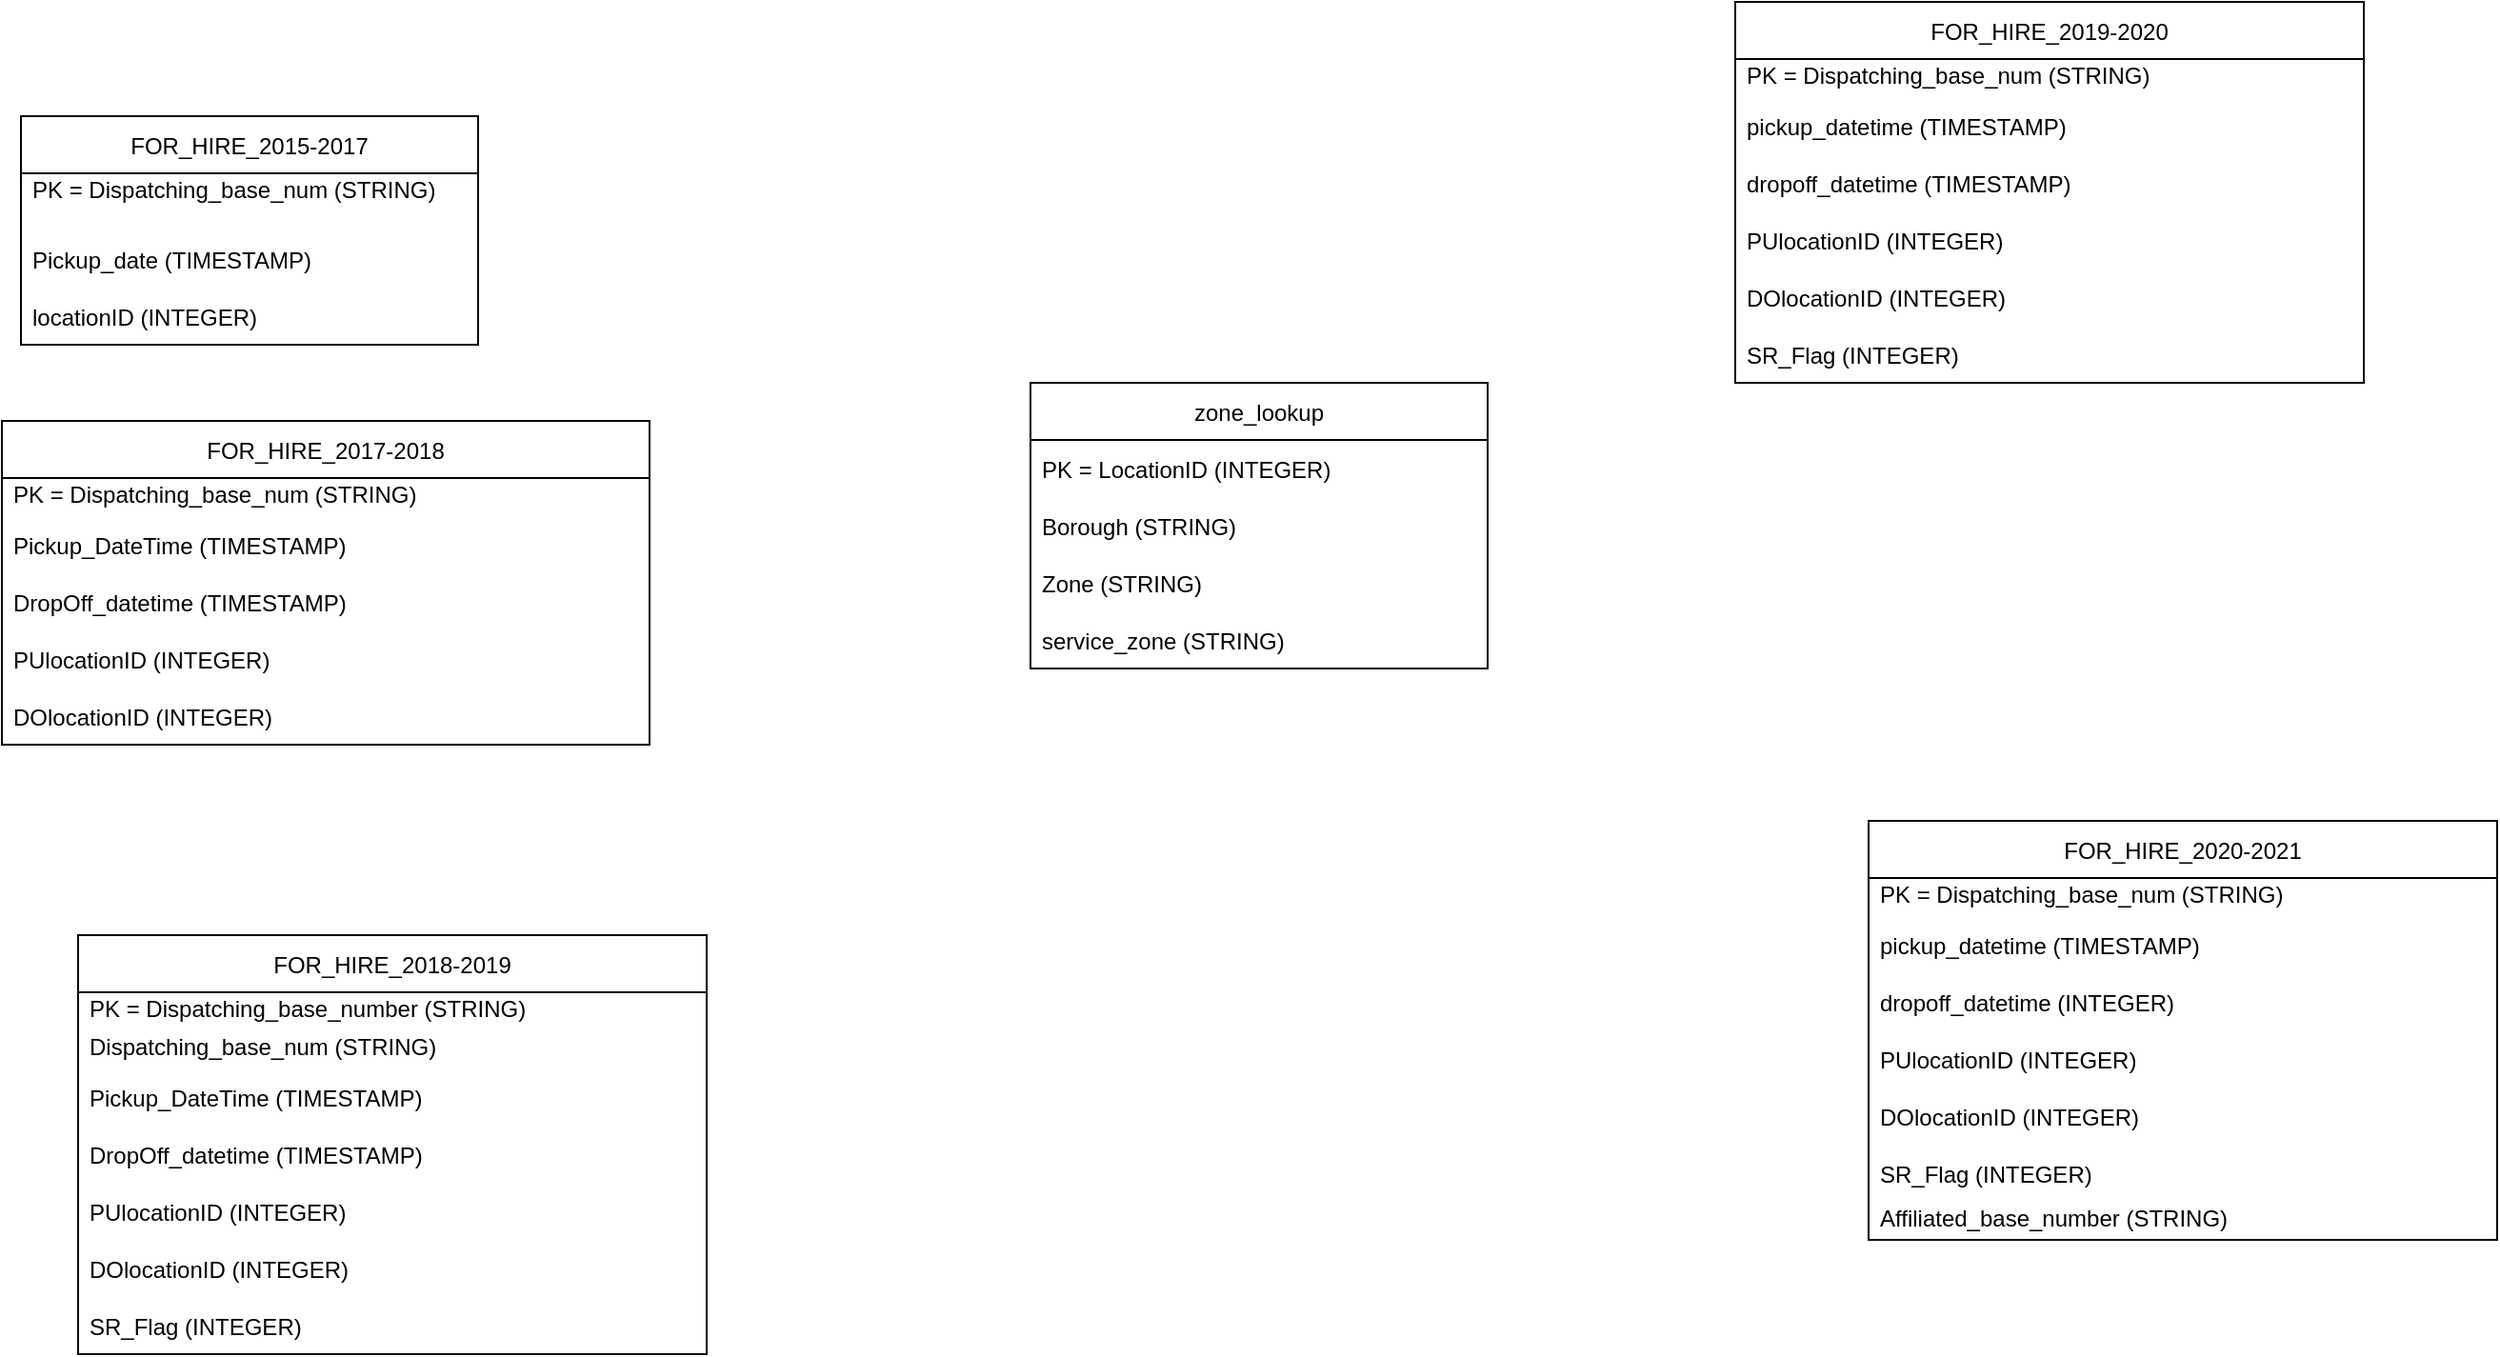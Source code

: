 <mxfile version="20.0.1" type="device"><diagram id="lUH-b91lNn76tkGrucbN" name="Page-1"><mxGraphModel dx="1550" dy="1963" grid="1" gridSize="10" guides="1" tooltips="1" connect="1" arrows="1" fold="1" page="1" pageScale="1" pageWidth="850" pageHeight="1100" math="0" shadow="0"><root><mxCell id="0"/><mxCell id="1" parent="0"/><mxCell id="1hTnqclsebBifPGoyEvX-3" value="FOR_HIRE_2015-2017" style="swimlane;fontStyle=0;childLayout=stackLayout;horizontal=1;startSize=30;horizontalStack=0;resizeParent=1;resizeParentMax=0;resizeLast=0;collapsible=1;marginBottom=0;" parent="1" vertex="1"><mxGeometry x="80" y="-150" width="240" height="120" as="geometry"/></mxCell><mxCell id="1hTnqclsebBifPGoyEvX-4" value="PK = Dispatching_base_num (STRING) &#10;" style="text;strokeColor=none;fillColor=none;align=left;verticalAlign=middle;spacingLeft=4;spacingRight=4;overflow=hidden;points=[[0,0.5],[1,0.5]];portConstraint=eastwest;rotatable=0;" parent="1hTnqclsebBifPGoyEvX-3" vertex="1"><mxGeometry y="30" width="240" height="30" as="geometry"/></mxCell><mxCell id="1hTnqclsebBifPGoyEvX-5" value="Pickup_date (TIMESTAMP) " style="text;strokeColor=none;fillColor=none;align=left;verticalAlign=middle;spacingLeft=4;spacingRight=4;overflow=hidden;points=[[0,0.5],[1,0.5]];portConstraint=eastwest;rotatable=0;" parent="1hTnqclsebBifPGoyEvX-3" vertex="1"><mxGeometry y="60" width="240" height="30" as="geometry"/></mxCell><mxCell id="1hTnqclsebBifPGoyEvX-6" value="locationID (INTEGER)" style="text;strokeColor=none;fillColor=none;align=left;verticalAlign=middle;spacingLeft=4;spacingRight=4;overflow=hidden;points=[[0,0.5],[1,0.5]];portConstraint=eastwest;rotatable=0;" parent="1hTnqclsebBifPGoyEvX-3" vertex="1"><mxGeometry y="90" width="240" height="30" as="geometry"/></mxCell><object label="FOR_HIRE_2017-2018" Item4="" id="1hTnqclsebBifPGoyEvX-13"><mxCell style="swimlane;fontStyle=0;childLayout=stackLayout;horizontal=1;startSize=30;horizontalStack=0;resizeParent=1;resizeParentMax=0;resizeLast=0;collapsible=1;marginBottom=0;" parent="1" vertex="1"><mxGeometry x="70" y="10" width="340" height="170" as="geometry"><mxRectangle x="470" y="160" width="50" height="30" as="alternateBounds"/></mxGeometry></mxCell></object><mxCell id="1hTnqclsebBifPGoyEvX-19" value="PK = Dispatching_base_num (STRING) &#10;" style="text;strokeColor=none;fillColor=none;align=left;verticalAlign=middle;spacingLeft=4;spacingRight=4;overflow=hidden;points=[[0,0.5],[1,0.5]];portConstraint=eastwest;rotatable=0;" parent="1hTnqclsebBifPGoyEvX-13" vertex="1"><mxGeometry y="30" width="340" height="20" as="geometry"/></mxCell><mxCell id="1hTnqclsebBifPGoyEvX-24" value="Pickup_DateTime (TIMESTAMP) " style="text;strokeColor=none;fillColor=none;align=left;verticalAlign=middle;spacingLeft=4;spacingRight=4;overflow=hidden;points=[[0,0.5],[1,0.5]];portConstraint=eastwest;rotatable=0;" parent="1hTnqclsebBifPGoyEvX-13" vertex="1"><mxGeometry y="50" width="340" height="30" as="geometry"/></mxCell><mxCell id="1hTnqclsebBifPGoyEvX-25" value="DropOff_datetime (TIMESTAMP)" style="text;strokeColor=none;fillColor=none;align=left;verticalAlign=middle;spacingLeft=4;spacingRight=4;overflow=hidden;points=[[0,0.5],[1,0.5]];portConstraint=eastwest;rotatable=0;" parent="1hTnqclsebBifPGoyEvX-13" vertex="1"><mxGeometry y="80" width="340" height="30" as="geometry"/></mxCell><mxCell id="1hTnqclsebBifPGoyEvX-26" value="PUlocationID (INTEGER) " style="text;strokeColor=none;fillColor=none;align=left;verticalAlign=middle;spacingLeft=4;spacingRight=4;overflow=hidden;points=[[0,0.5],[1,0.5]];portConstraint=eastwest;rotatable=0;" parent="1hTnqclsebBifPGoyEvX-13" vertex="1"><mxGeometry y="110" width="340" height="30" as="geometry"/></mxCell><mxCell id="1hTnqclsebBifPGoyEvX-27" value="DOlocationID (INTEGER) " style="text;strokeColor=none;fillColor=none;align=left;verticalAlign=middle;spacingLeft=4;spacingRight=4;overflow=hidden;points=[[0,0.5],[1,0.5]];portConstraint=eastwest;rotatable=0;" parent="1hTnqclsebBifPGoyEvX-13" vertex="1"><mxGeometry y="140" width="340" height="30" as="geometry"/></mxCell><object label="FOR_HIRE_2018-2019" Item4="" id="1hTnqclsebBifPGoyEvX-29"><mxCell style="swimlane;fontStyle=0;childLayout=stackLayout;horizontal=1;startSize=30;horizontalStack=0;resizeParent=1;resizeParentMax=0;resizeLast=0;collapsible=1;marginBottom=0;" parent="1" vertex="1"><mxGeometry x="110" y="280" width="330" height="220" as="geometry"><mxRectangle x="470" y="160" width="50" height="30" as="alternateBounds"/></mxGeometry></mxCell></object><mxCell id="1hTnqclsebBifPGoyEvX-30" value="PK = Dispatching_base_number (STRING) &#10;" style="text;strokeColor=none;fillColor=none;align=left;verticalAlign=middle;spacingLeft=4;spacingRight=4;overflow=hidden;points=[[0,0.5],[1,0.5]];portConstraint=eastwest;rotatable=0;" parent="1hTnqclsebBifPGoyEvX-29" vertex="1"><mxGeometry y="30" width="330" height="20" as="geometry"/></mxCell><mxCell id="1hTnqclsebBifPGoyEvX-44" value="Dispatching_base_num (STRING) &#10;" style="text;strokeColor=none;fillColor=none;align=left;verticalAlign=middle;spacingLeft=4;spacingRight=4;overflow=hidden;points=[[0,0.5],[1,0.5]];portConstraint=eastwest;rotatable=0;" parent="1hTnqclsebBifPGoyEvX-29" vertex="1"><mxGeometry y="50" width="330" height="20" as="geometry"/></mxCell><mxCell id="1hTnqclsebBifPGoyEvX-31" value="Pickup_DateTime (TIMESTAMP) " style="text;strokeColor=none;fillColor=none;align=left;verticalAlign=middle;spacingLeft=4;spacingRight=4;overflow=hidden;points=[[0,0.5],[1,0.5]];portConstraint=eastwest;rotatable=0;" parent="1hTnqclsebBifPGoyEvX-29" vertex="1"><mxGeometry y="70" width="330" height="30" as="geometry"/></mxCell><mxCell id="1hTnqclsebBifPGoyEvX-32" value="DropOff_datetime (TIMESTAMP)" style="text;strokeColor=none;fillColor=none;align=left;verticalAlign=middle;spacingLeft=4;spacingRight=4;overflow=hidden;points=[[0,0.5],[1,0.5]];portConstraint=eastwest;rotatable=0;" parent="1hTnqclsebBifPGoyEvX-29" vertex="1"><mxGeometry y="100" width="330" height="30" as="geometry"/></mxCell><mxCell id="1hTnqclsebBifPGoyEvX-33" value="PUlocationID (INTEGER) " style="text;strokeColor=none;fillColor=none;align=left;verticalAlign=middle;spacingLeft=4;spacingRight=4;overflow=hidden;points=[[0,0.5],[1,0.5]];portConstraint=eastwest;rotatable=0;" parent="1hTnqclsebBifPGoyEvX-29" vertex="1"><mxGeometry y="130" width="330" height="30" as="geometry"/></mxCell><mxCell id="1hTnqclsebBifPGoyEvX-34" value="DOlocationID (INTEGER) " style="text;strokeColor=none;fillColor=none;align=left;verticalAlign=middle;spacingLeft=4;spacingRight=4;overflow=hidden;points=[[0,0.5],[1,0.5]];portConstraint=eastwest;rotatable=0;" parent="1hTnqclsebBifPGoyEvX-29" vertex="1"><mxGeometry y="160" width="330" height="30" as="geometry"/></mxCell><mxCell id="1hTnqclsebBifPGoyEvX-45" value="SR_Flag (INTEGER) " style="text;strokeColor=none;fillColor=none;align=left;verticalAlign=middle;spacingLeft=4;spacingRight=4;overflow=hidden;points=[[0,0.5],[1,0.5]];portConstraint=eastwest;rotatable=0;" parent="1hTnqclsebBifPGoyEvX-29" vertex="1"><mxGeometry y="190" width="330" height="30" as="geometry"/></mxCell><object label="FOR_HIRE_2019-2020" Item4="" id="1hTnqclsebBifPGoyEvX-37"><mxCell style="swimlane;fontStyle=0;childLayout=stackLayout;horizontal=1;startSize=30;horizontalStack=0;resizeParent=1;resizeParentMax=0;resizeLast=0;collapsible=1;marginBottom=0;" parent="1" vertex="1"><mxGeometry x="980" y="-210" width="330" height="200" as="geometry"><mxRectangle x="470" y="160" width="50" height="30" as="alternateBounds"/></mxGeometry></mxCell></object><mxCell id="1hTnqclsebBifPGoyEvX-38" value="PK = Dispatching_base_num (STRING) &#10;" style="text;strokeColor=none;fillColor=none;align=left;verticalAlign=middle;spacingLeft=4;spacingRight=4;overflow=hidden;points=[[0,0.5],[1,0.5]];portConstraint=eastwest;rotatable=0;" parent="1hTnqclsebBifPGoyEvX-37" vertex="1"><mxGeometry y="30" width="330" height="20" as="geometry"/></mxCell><mxCell id="1hTnqclsebBifPGoyEvX-39" value="pickup_datetime (TIMESTAMP) " style="text;strokeColor=none;fillColor=none;align=left;verticalAlign=middle;spacingLeft=4;spacingRight=4;overflow=hidden;points=[[0,0.5],[1,0.5]];portConstraint=eastwest;rotatable=0;" parent="1hTnqclsebBifPGoyEvX-37" vertex="1"><mxGeometry y="50" width="330" height="30" as="geometry"/></mxCell><mxCell id="1hTnqclsebBifPGoyEvX-40" value="dropoff_datetime (TIMESTAMP)" style="text;strokeColor=none;fillColor=none;align=left;verticalAlign=middle;spacingLeft=4;spacingRight=4;overflow=hidden;points=[[0,0.5],[1,0.5]];portConstraint=eastwest;rotatable=0;" parent="1hTnqclsebBifPGoyEvX-37" vertex="1"><mxGeometry y="80" width="330" height="30" as="geometry"/></mxCell><mxCell id="1hTnqclsebBifPGoyEvX-41" value="PUlocationID (INTEGER) " style="text;strokeColor=none;fillColor=none;align=left;verticalAlign=middle;spacingLeft=4;spacingRight=4;overflow=hidden;points=[[0,0.5],[1,0.5]];portConstraint=eastwest;rotatable=0;" parent="1hTnqclsebBifPGoyEvX-37" vertex="1"><mxGeometry y="110" width="330" height="30" as="geometry"/></mxCell><mxCell id="1hTnqclsebBifPGoyEvX-42" value="DOlocationID (INTEGER) " style="text;strokeColor=none;fillColor=none;align=left;verticalAlign=middle;spacingLeft=4;spacingRight=4;overflow=hidden;points=[[0,0.5],[1,0.5]];portConstraint=eastwest;rotatable=0;" parent="1hTnqclsebBifPGoyEvX-37" vertex="1"><mxGeometry y="140" width="330" height="30" as="geometry"/></mxCell><mxCell id="1hTnqclsebBifPGoyEvX-43" value="SR_Flag (INTEGER) " style="text;strokeColor=none;fillColor=none;align=left;verticalAlign=middle;spacingLeft=4;spacingRight=4;overflow=hidden;points=[[0,0.5],[1,0.5]];portConstraint=eastwest;rotatable=0;" parent="1hTnqclsebBifPGoyEvX-37" vertex="1"><mxGeometry y="170" width="330" height="30" as="geometry"/></mxCell><object label="FOR_HIRE_2020-2021" Item4="" id="1hTnqclsebBifPGoyEvX-47"><mxCell style="swimlane;fontStyle=0;childLayout=stackLayout;horizontal=1;startSize=30;horizontalStack=0;resizeParent=1;resizeParentMax=0;resizeLast=0;collapsible=1;marginBottom=0;" parent="1" vertex="1"><mxGeometry x="1050" y="220" width="330" height="220" as="geometry"><mxRectangle x="470" y="160" width="50" height="30" as="alternateBounds"/></mxGeometry></mxCell></object><mxCell id="1hTnqclsebBifPGoyEvX-48" value="PK = Dispatching_base_num (STRING) &#10;" style="text;strokeColor=none;fillColor=none;align=left;verticalAlign=middle;spacingLeft=4;spacingRight=4;overflow=hidden;points=[[0,0.5],[1,0.5]];portConstraint=eastwest;rotatable=0;" parent="1hTnqclsebBifPGoyEvX-47" vertex="1"><mxGeometry y="30" width="330" height="20" as="geometry"/></mxCell><mxCell id="1hTnqclsebBifPGoyEvX-49" value="pickup_datetime (TIMESTAMP) " style="text;strokeColor=none;fillColor=none;align=left;verticalAlign=middle;spacingLeft=4;spacingRight=4;overflow=hidden;points=[[0,0.5],[1,0.5]];portConstraint=eastwest;rotatable=0;" parent="1hTnqclsebBifPGoyEvX-47" vertex="1"><mxGeometry y="50" width="330" height="30" as="geometry"/></mxCell><mxCell id="1hTnqclsebBifPGoyEvX-50" value="dropoff_datetime (INTEGER)" style="text;strokeColor=none;fillColor=none;align=left;verticalAlign=middle;spacingLeft=4;spacingRight=4;overflow=hidden;points=[[0,0.5],[1,0.5]];portConstraint=eastwest;rotatable=0;" parent="1hTnqclsebBifPGoyEvX-47" vertex="1"><mxGeometry y="80" width="330" height="30" as="geometry"/></mxCell><mxCell id="1hTnqclsebBifPGoyEvX-51" value="PUlocationID (INTEGER) " style="text;strokeColor=none;fillColor=none;align=left;verticalAlign=middle;spacingLeft=4;spacingRight=4;overflow=hidden;points=[[0,0.5],[1,0.5]];portConstraint=eastwest;rotatable=0;" parent="1hTnqclsebBifPGoyEvX-47" vertex="1"><mxGeometry y="110" width="330" height="30" as="geometry"/></mxCell><mxCell id="1hTnqclsebBifPGoyEvX-52" value="DOlocationID (INTEGER) " style="text;strokeColor=none;fillColor=none;align=left;verticalAlign=middle;spacingLeft=4;spacingRight=4;overflow=hidden;points=[[0,0.5],[1,0.5]];portConstraint=eastwest;rotatable=0;" parent="1hTnqclsebBifPGoyEvX-47" vertex="1"><mxGeometry y="140" width="330" height="30" as="geometry"/></mxCell><mxCell id="1hTnqclsebBifPGoyEvX-53" value="SR_Flag (INTEGER) " style="text;strokeColor=none;fillColor=none;align=left;verticalAlign=middle;spacingLeft=4;spacingRight=4;overflow=hidden;points=[[0,0.5],[1,0.5]];portConstraint=eastwest;rotatable=0;" parent="1hTnqclsebBifPGoyEvX-47" vertex="1"><mxGeometry y="170" width="330" height="30" as="geometry"/></mxCell><mxCell id="1hTnqclsebBifPGoyEvX-56" value="Affiliated_base_number (STRING) &#10;" style="text;strokeColor=none;fillColor=none;align=left;verticalAlign=middle;spacingLeft=4;spacingRight=4;overflow=hidden;points=[[0,0.5],[1,0.5]];portConstraint=eastwest;rotatable=0;" parent="1hTnqclsebBifPGoyEvX-47" vertex="1"><mxGeometry y="200" width="330" height="20" as="geometry"/></mxCell><mxCell id="1hTnqclsebBifPGoyEvX-58" value="zone_lookup" style="swimlane;fontStyle=0;childLayout=stackLayout;horizontal=1;startSize=30;horizontalStack=0;resizeParent=1;resizeParentMax=0;resizeLast=0;collapsible=1;marginBottom=0;" parent="1" vertex="1"><mxGeometry x="610" y="-10" width="240" height="150" as="geometry"/></mxCell><mxCell id="1hTnqclsebBifPGoyEvX-59" value="PK = LocationID (INTEGER)" style="text;strokeColor=none;fillColor=none;align=left;verticalAlign=middle;spacingLeft=4;spacingRight=4;overflow=hidden;points=[[0,0.5],[1,0.5]];portConstraint=eastwest;rotatable=0;" parent="1hTnqclsebBifPGoyEvX-58" vertex="1"><mxGeometry y="30" width="240" height="30" as="geometry"/></mxCell><mxCell id="1hTnqclsebBifPGoyEvX-60" value="Borough (STRING)" style="text;strokeColor=none;fillColor=none;align=left;verticalAlign=middle;spacingLeft=4;spacingRight=4;overflow=hidden;points=[[0,0.5],[1,0.5]];portConstraint=eastwest;rotatable=0;" parent="1hTnqclsebBifPGoyEvX-58" vertex="1"><mxGeometry y="60" width="240" height="30" as="geometry"/></mxCell><mxCell id="1hTnqclsebBifPGoyEvX-61" value="Zone (STRING)" style="text;strokeColor=none;fillColor=none;align=left;verticalAlign=middle;spacingLeft=4;spacingRight=4;overflow=hidden;points=[[0,0.5],[1,0.5]];portConstraint=eastwest;rotatable=0;" parent="1hTnqclsebBifPGoyEvX-58" vertex="1"><mxGeometry y="90" width="240" height="30" as="geometry"/></mxCell><mxCell id="1hTnqclsebBifPGoyEvX-62" value="service_zone (STRING)" style="text;strokeColor=none;fillColor=none;align=left;verticalAlign=middle;spacingLeft=4;spacingRight=4;overflow=hidden;points=[[0,0.5],[1,0.5]];portConstraint=eastwest;rotatable=0;" parent="1hTnqclsebBifPGoyEvX-58" vertex="1"><mxGeometry y="120" width="240" height="30" as="geometry"/></mxCell></root></mxGraphModel></diagram></mxfile>